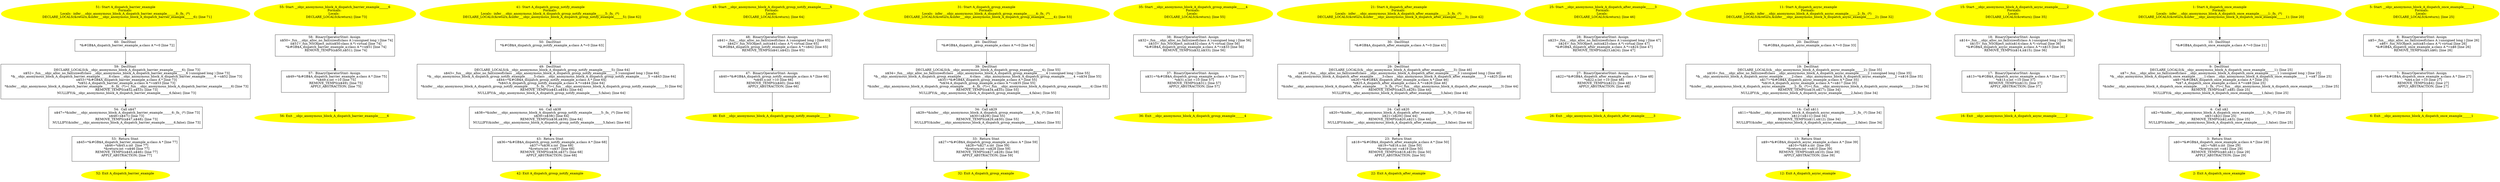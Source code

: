digraph iCFG {
60 [label="60:  DeclStmt \n   *&#GB$A_dispatch_barrier_example_a:class A *=0 [line 72]\n " shape="box"]
	

	 60 -> 59 ;
59 [label="59:  DeclStmt \n   DECLARE_LOCALS(&__objc_anonymous_block_A_dispatch_barrier_example______6); [line 73]\n  n$52=_fun___objc_alloc_no_fail(sizeof(class __objc_anonymous_block_A_dispatch_barrier_example______6 ):unsigned long ) [line 73]\n  *&__objc_anonymous_block_A_dispatch_barrier_example______6:class __objc_anonymous_block_A_dispatch_barrier_example______6 =n$52 [line 73]\n  n$53=*&#GB$A_dispatch_barrier_example_a:class A * [line 73]\n  *n$52.A_dispatch_barrier_example_a:class A *=n$53 [line 73]\n  *&infer___objc_anonymous_block_A_dispatch_barrier_example______6:_fn_ (*)=(_fun___objc_anonymous_block_A_dispatch_barrier_example______6) [line 73]\n  REMOVE_TEMPS(n$52,n$53); [line 73]\n  NULLIFY(&__objc_anonymous_block_A_dispatch_barrier_example______6,false); [line 73]\n " shape="box"]
	

	 59 -> 54 ;
58 [label="58:  BinaryOperatorStmt: Assign \n   n$50=_fun___objc_alloc_no_fail(sizeof(class A ):unsigned long ) [line 74]\n  n$51=_fun_NSObject_init(n$50:class A *) virtual [line 74]\n  *&#GB$A_dispatch_barrier_example_a:class A *=n$51 [line 74]\n  REMOVE_TEMPS(n$50,n$51); [line 74]\n " shape="box"]
	

	 58 -> 57 ;
57 [label="57:  BinaryOperatorStmt: Assign \n   n$49=*&#GB$A_dispatch_barrier_example_a:class A * [line 75]\n  *n$49.x:int =10 [line 75]\n  REMOVE_TEMPS(n$49); [line 75]\n  APPLY_ABSTRACTION; [line 75]\n " shape="box"]
	

	 57 -> 56 ;
56 [label="56: Exit __objc_anonymous_block_A_dispatch_barrier_example______6 \n  " color=yellow style=filled]
	

55 [label="55: Start __objc_anonymous_block_A_dispatch_barrier_example______6\nFormals: \nLocals:  \n   DECLARE_LOCALS(&return); [line 73]\n " color=yellow style=filled]
	

	 55 -> 58 ;
54 [label="54:  Call n$47 \n   n$47=*&infer___objc_anonymous_block_A_dispatch_barrier_example______6:_fn_ (*) [line 73]\n  n$48=n$47() [line 73]\n  REMOVE_TEMPS(n$47,n$48); [line 73]\n  NULLIFY(&infer___objc_anonymous_block_A_dispatch_barrier_example______6,false); [line 73]\n " shape="box"]
	

	 54 -> 53 ;
53 [label="53:  Return Stmt \n   n$45=*&#GB$A_dispatch_barrier_example_a:class A * [line 77]\n  n$46=*n$45.x:int  [line 77]\n  *&return:int =n$46 [line 77]\n  REMOVE_TEMPS(n$45,n$46); [line 77]\n  APPLY_ABSTRACTION; [line 77]\n " shape="box"]
	

	 53 -> 52 ;
52 [label="52: Exit A_dispatch_barrier_example \n  " color=yellow style=filled]
	

51 [label="51: Start A_dispatch_barrier_example\nFormals: \nLocals:  infer___objc_anonymous_block_A_dispatch_barrier_example______6:_fn_ (*) \n   DECLARE_LOCALS(&return,&infer___objc_anonymous_block_A_dispatch_barrier_example______6); [line 71]\n " color=yellow style=filled]
	

	 51 -> 60 ;
50 [label="50:  DeclStmt \n   *&#GB$A_dispatch_group_notify_example_a:class A *=0 [line 63]\n " shape="box"]
	

	 50 -> 49 ;
49 [label="49:  DeclStmt \n   DECLARE_LOCALS(&__objc_anonymous_block_A_dispatch_group_notify_example______5); [line 64]\n  n$43=_fun___objc_alloc_no_fail(sizeof(class __objc_anonymous_block_A_dispatch_group_notify_example______5 ):unsigned long ) [line 64]\n  *&__objc_anonymous_block_A_dispatch_group_notify_example______5:class __objc_anonymous_block_A_dispatch_group_notify_example______5 =n$43 [line 64]\n  n$44=*&#GB$A_dispatch_group_notify_example_a:class A * [line 64]\n  *n$43.A_dispatch_group_notify_example_a:class A *=n$44 [line 64]\n  *&infer___objc_anonymous_block_A_dispatch_group_notify_example______5:_fn_ (*)=(_fun___objc_anonymous_block_A_dispatch_group_notify_example______5) [line 64]\n  REMOVE_TEMPS(n$43,n$44); [line 64]\n  NULLIFY(&__objc_anonymous_block_A_dispatch_group_notify_example______5,false); [line 64]\n " shape="box"]
	

	 49 -> 44 ;
48 [label="48:  BinaryOperatorStmt: Assign \n   n$41=_fun___objc_alloc_no_fail(sizeof(class A ):unsigned long ) [line 65]\n  n$42=_fun_NSObject_init(n$41:class A *) virtual [line 65]\n  *&#GB$A_dispatch_group_notify_example_a:class A *=n$42 [line 65]\n  REMOVE_TEMPS(n$41,n$42); [line 65]\n " shape="box"]
	

	 48 -> 47 ;
47 [label="47:  BinaryOperatorStmt: Assign \n   n$40=*&#GB$A_dispatch_group_notify_example_a:class A * [line 66]\n  *n$40.x:int =10 [line 66]\n  REMOVE_TEMPS(n$40); [line 66]\n  APPLY_ABSTRACTION; [line 66]\n " shape="box"]
	

	 47 -> 46 ;
46 [label="46: Exit __objc_anonymous_block_A_dispatch_group_notify_example______5 \n  " color=yellow style=filled]
	

45 [label="45: Start __objc_anonymous_block_A_dispatch_group_notify_example______5\nFormals: \nLocals:  \n   DECLARE_LOCALS(&return); [line 64]\n " color=yellow style=filled]
	

	 45 -> 48 ;
44 [label="44:  Call n$38 \n   n$38=*&infer___objc_anonymous_block_A_dispatch_group_notify_example______5:_fn_ (*) [line 64]\n  n$39=n$38() [line 64]\n  REMOVE_TEMPS(n$38,n$39); [line 64]\n  NULLIFY(&infer___objc_anonymous_block_A_dispatch_group_notify_example______5,false); [line 64]\n " shape="box"]
	

	 44 -> 43 ;
43 [label="43:  Return Stmt \n   n$36=*&#GB$A_dispatch_group_notify_example_a:class A * [line 68]\n  n$37=*n$36.x:int  [line 68]\n  *&return:int =n$37 [line 68]\n  REMOVE_TEMPS(n$36,n$37); [line 68]\n  APPLY_ABSTRACTION; [line 68]\n " shape="box"]
	

	 43 -> 42 ;
42 [label="42: Exit A_dispatch_group_notify_example \n  " color=yellow style=filled]
	

41 [label="41: Start A_dispatch_group_notify_example\nFormals: \nLocals:  infer___objc_anonymous_block_A_dispatch_group_notify_example______5:_fn_ (*) \n   DECLARE_LOCALS(&return,&infer___objc_anonymous_block_A_dispatch_group_notify_example______5); [line 62]\n " color=yellow style=filled]
	

	 41 -> 50 ;
40 [label="40:  DeclStmt \n   *&#GB$A_dispatch_group_example_a:class A *=0 [line 54]\n " shape="box"]
	

	 40 -> 39 ;
39 [label="39:  DeclStmt \n   DECLARE_LOCALS(&__objc_anonymous_block_A_dispatch_group_example______4); [line 55]\n  n$34=_fun___objc_alloc_no_fail(sizeof(class __objc_anonymous_block_A_dispatch_group_example______4 ):unsigned long ) [line 55]\n  *&__objc_anonymous_block_A_dispatch_group_example______4:class __objc_anonymous_block_A_dispatch_group_example______4 =n$34 [line 55]\n  n$35=*&#GB$A_dispatch_group_example_a:class A * [line 55]\n  *n$34.A_dispatch_group_example_a:class A *=n$35 [line 55]\n  *&infer___objc_anonymous_block_A_dispatch_group_example______4:_fn_ (*)=(_fun___objc_anonymous_block_A_dispatch_group_example______4) [line 55]\n  REMOVE_TEMPS(n$34,n$35); [line 55]\n  NULLIFY(&__objc_anonymous_block_A_dispatch_group_example______4,false); [line 55]\n " shape="box"]
	

	 39 -> 34 ;
38 [label="38:  BinaryOperatorStmt: Assign \n   n$32=_fun___objc_alloc_no_fail(sizeof(class A ):unsigned long ) [line 56]\n  n$33=_fun_NSObject_init(n$32:class A *) virtual [line 56]\n  *&#GB$A_dispatch_group_example_a:class A *=n$33 [line 56]\n  REMOVE_TEMPS(n$32,n$33); [line 56]\n " shape="box"]
	

	 38 -> 37 ;
37 [label="37:  BinaryOperatorStmt: Assign \n   n$31=*&#GB$A_dispatch_group_example_a:class A * [line 57]\n  *n$31.x:int =10 [line 57]\n  REMOVE_TEMPS(n$31); [line 57]\n  APPLY_ABSTRACTION; [line 57]\n " shape="box"]
	

	 37 -> 36 ;
36 [label="36: Exit __objc_anonymous_block_A_dispatch_group_example______4 \n  " color=yellow style=filled]
	

35 [label="35: Start __objc_anonymous_block_A_dispatch_group_example______4\nFormals: \nLocals:  \n   DECLARE_LOCALS(&return); [line 55]\n " color=yellow style=filled]
	

	 35 -> 38 ;
34 [label="34:  Call n$29 \n   n$29=*&infer___objc_anonymous_block_A_dispatch_group_example______4:_fn_ (*) [line 55]\n  n$30=n$29() [line 55]\n  REMOVE_TEMPS(n$29,n$30); [line 55]\n  NULLIFY(&infer___objc_anonymous_block_A_dispatch_group_example______4,false); [line 55]\n " shape="box"]
	

	 34 -> 33 ;
33 [label="33:  Return Stmt \n   n$27=*&#GB$A_dispatch_group_example_a:class A * [line 59]\n  n$28=*n$27.x:int  [line 59]\n  *&return:int =n$28 [line 59]\n  REMOVE_TEMPS(n$27,n$28); [line 59]\n  APPLY_ABSTRACTION; [line 59]\n " shape="box"]
	

	 33 -> 32 ;
32 [label="32: Exit A_dispatch_group_example \n  " color=yellow style=filled]
	

31 [label="31: Start A_dispatch_group_example\nFormals: \nLocals:  infer___objc_anonymous_block_A_dispatch_group_example______4:_fn_ (*) \n   DECLARE_LOCALS(&return,&infer___objc_anonymous_block_A_dispatch_group_example______4); [line 53]\n " color=yellow style=filled]
	

	 31 -> 40 ;
30 [label="30:  DeclStmt \n   *&#GB$A_dispatch_after_example_a:class A *=0 [line 43]\n " shape="box"]
	

	 30 -> 29 ;
29 [label="29:  DeclStmt \n   DECLARE_LOCALS(&__objc_anonymous_block_A_dispatch_after_example______3); [line 46]\n  n$25=_fun___objc_alloc_no_fail(sizeof(class __objc_anonymous_block_A_dispatch_after_example______3 ):unsigned long ) [line 46]\n  *&__objc_anonymous_block_A_dispatch_after_example______3:class __objc_anonymous_block_A_dispatch_after_example______3 =n$25 [line 46]\n  n$26=*&#GB$A_dispatch_after_example_a:class A * [line 46]\n  *n$25.A_dispatch_after_example_a:class A *=n$26 [line 46]\n  *&infer___objc_anonymous_block_A_dispatch_after_example______3:_fn_ (*)=(_fun___objc_anonymous_block_A_dispatch_after_example______3) [line 44]\n  REMOVE_TEMPS(n$25,n$26); [line 44]\n  NULLIFY(&__objc_anonymous_block_A_dispatch_after_example______3,false); [line 44]\n " shape="box"]
	

	 29 -> 24 ;
28 [label="28:  BinaryOperatorStmt: Assign \n   n$23=_fun___objc_alloc_no_fail(sizeof(class A ):unsigned long ) [line 47]\n  n$24=_fun_NSObject_init(n$23:class A *) virtual [line 47]\n  *&#GB$A_dispatch_after_example_a:class A *=n$24 [line 47]\n  REMOVE_TEMPS(n$23,n$24); [line 47]\n " shape="box"]
	

	 28 -> 27 ;
27 [label="27:  BinaryOperatorStmt: Assign \n   n$22=*&#GB$A_dispatch_after_example_a:class A * [line 48]\n  *n$22.x:int =10 [line 48]\n  REMOVE_TEMPS(n$22); [line 48]\n  APPLY_ABSTRACTION; [line 48]\n " shape="box"]
	

	 27 -> 26 ;
26 [label="26: Exit __objc_anonymous_block_A_dispatch_after_example______3 \n  " color=yellow style=filled]
	

25 [label="25: Start __objc_anonymous_block_A_dispatch_after_example______3\nFormals: \nLocals:  \n   DECLARE_LOCALS(&return); [line 46]\n " color=yellow style=filled]
	

	 25 -> 28 ;
24 [label="24:  Call n$20 \n   n$20=*&infer___objc_anonymous_block_A_dispatch_after_example______3:_fn_ (*) [line 44]\n  n$21=n$20() [line 44]\n  REMOVE_TEMPS(n$20,n$21); [line 44]\n  NULLIFY(&infer___objc_anonymous_block_A_dispatch_after_example______3,false); [line 44]\n " shape="box"]
	

	 24 -> 23 ;
23 [label="23:  Return Stmt \n   n$18=*&#GB$A_dispatch_after_example_a:class A * [line 50]\n  n$19=*n$18.x:int  [line 50]\n  *&return:int =n$19 [line 50]\n  REMOVE_TEMPS(n$18,n$19); [line 50]\n  APPLY_ABSTRACTION; [line 50]\n " shape="box"]
	

	 23 -> 22 ;
22 [label="22: Exit A_dispatch_after_example \n  " color=yellow style=filled]
	

21 [label="21: Start A_dispatch_after_example\nFormals: \nLocals:  infer___objc_anonymous_block_A_dispatch_after_example______3:_fn_ (*) \n   DECLARE_LOCALS(&return,&infer___objc_anonymous_block_A_dispatch_after_example______3); [line 42]\n " color=yellow style=filled]
	

	 21 -> 30 ;
20 [label="20:  DeclStmt \n   *&#GB$A_dispatch_async_example_a:class A *=0 [line 33]\n " shape="box"]
	

	 20 -> 19 ;
19 [label="19:  DeclStmt \n   DECLARE_LOCALS(&__objc_anonymous_block_A_dispatch_async_example______2); [line 35]\n  n$16=_fun___objc_alloc_no_fail(sizeof(class __objc_anonymous_block_A_dispatch_async_example______2 ):unsigned long ) [line 35]\n  *&__objc_anonymous_block_A_dispatch_async_example______2:class __objc_anonymous_block_A_dispatch_async_example______2 =n$16 [line 35]\n  n$17=*&#GB$A_dispatch_async_example_a:class A * [line 35]\n  *n$16.A_dispatch_async_example_a:class A *=n$17 [line 35]\n  *&infer___objc_anonymous_block_A_dispatch_async_example______2:_fn_ (*)=(_fun___objc_anonymous_block_A_dispatch_async_example______2) [line 34]\n  REMOVE_TEMPS(n$16,n$17); [line 34]\n  NULLIFY(&__objc_anonymous_block_A_dispatch_async_example______2,false); [line 34]\n " shape="box"]
	

	 19 -> 14 ;
18 [label="18:  BinaryOperatorStmt: Assign \n   n$14=_fun___objc_alloc_no_fail(sizeof(class A ):unsigned long ) [line 36]\n  n$15=_fun_NSObject_init(n$14:class A *) virtual [line 36]\n  *&#GB$A_dispatch_async_example_a:class A *=n$15 [line 36]\n  REMOVE_TEMPS(n$14,n$15); [line 36]\n " shape="box"]
	

	 18 -> 17 ;
17 [label="17:  BinaryOperatorStmt: Assign \n   n$13=*&#GB$A_dispatch_async_example_a:class A * [line 37]\n  *n$13.x:int =10 [line 37]\n  REMOVE_TEMPS(n$13); [line 37]\n  APPLY_ABSTRACTION; [line 37]\n " shape="box"]
	

	 17 -> 16 ;
16 [label="16: Exit __objc_anonymous_block_A_dispatch_async_example______2 \n  " color=yellow style=filled]
	

15 [label="15: Start __objc_anonymous_block_A_dispatch_async_example______2\nFormals: \nLocals:  \n   DECLARE_LOCALS(&return); [line 35]\n " color=yellow style=filled]
	

	 15 -> 18 ;
14 [label="14:  Call n$11 \n   n$11=*&infer___objc_anonymous_block_A_dispatch_async_example______2:_fn_ (*) [line 34]\n  n$12=n$11() [line 34]\n  REMOVE_TEMPS(n$11,n$12); [line 34]\n  NULLIFY(&infer___objc_anonymous_block_A_dispatch_async_example______2,false); [line 34]\n " shape="box"]
	

	 14 -> 13 ;
13 [label="13:  Return Stmt \n   n$9=*&#GB$A_dispatch_async_example_a:class A * [line 39]\n  n$10=*n$9.x:int  [line 39]\n  *&return:int =n$10 [line 39]\n  REMOVE_TEMPS(n$9,n$10); [line 39]\n  APPLY_ABSTRACTION; [line 39]\n " shape="box"]
	

	 13 -> 12 ;
12 [label="12: Exit A_dispatch_async_example \n  " color=yellow style=filled]
	

11 [label="11: Start A_dispatch_async_example\nFormals: \nLocals:  infer___objc_anonymous_block_A_dispatch_async_example______2:_fn_ (*) \n   DECLARE_LOCALS(&return,&infer___objc_anonymous_block_A_dispatch_async_example______2); [line 32]\n " color=yellow style=filled]
	

	 11 -> 20 ;
10 [label="10:  DeclStmt \n   *&#GB$A_dispatch_once_example_a:class A *=0 [line 21]\n " shape="box"]
	

	 10 -> 9 ;
9 [label="9:  DeclStmt \n   DECLARE_LOCALS(&__objc_anonymous_block_A_dispatch_once_example______1); [line 25]\n  n$7=_fun___objc_alloc_no_fail(sizeof(class __objc_anonymous_block_A_dispatch_once_example______1 ):unsigned long ) [line 25]\n  *&__objc_anonymous_block_A_dispatch_once_example______1:class __objc_anonymous_block_A_dispatch_once_example______1 =n$7 [line 25]\n  n$8=*&#GB$A_dispatch_once_example_a:class A * [line 25]\n  *n$7.A_dispatch_once_example_a:class A *=n$8 [line 25]\n  *&infer___objc_anonymous_block_A_dispatch_once_example______1:_fn_ (*)=(_fun___objc_anonymous_block_A_dispatch_once_example______1) [line 25]\n  REMOVE_TEMPS(n$7,n$8); [line 25]\n  NULLIFY(&__objc_anonymous_block_A_dispatch_once_example______1,false); [line 25]\n " shape="box"]
	

	 9 -> 4 ;
8 [label="8:  BinaryOperatorStmt: Assign \n   n$5=_fun___objc_alloc_no_fail(sizeof(class A ):unsigned long ) [line 26]\n  n$6=_fun_NSObject_init(n$5:class A *) virtual [line 26]\n  *&#GB$A_dispatch_once_example_a:class A *=n$6 [line 26]\n  REMOVE_TEMPS(n$5,n$6); [line 26]\n " shape="box"]
	

	 8 -> 7 ;
7 [label="7:  BinaryOperatorStmt: Assign \n   n$4=*&#GB$A_dispatch_once_example_a:class A * [line 27]\n  *n$4.x:int =10 [line 27]\n  REMOVE_TEMPS(n$4); [line 27]\n  APPLY_ABSTRACTION; [line 27]\n " shape="box"]
	

	 7 -> 6 ;
6 [label="6: Exit __objc_anonymous_block_A_dispatch_once_example______1 \n  " color=yellow style=filled]
	

5 [label="5: Start __objc_anonymous_block_A_dispatch_once_example______1\nFormals: \nLocals:  \n   DECLARE_LOCALS(&return); [line 25]\n " color=yellow style=filled]
	

	 5 -> 8 ;
4 [label="4:  Call n$2 \n   n$2=*&infer___objc_anonymous_block_A_dispatch_once_example______1:_fn_ (*) [line 25]\n  n$3=n$2() [line 25]\n  REMOVE_TEMPS(n$2,n$3); [line 25]\n  NULLIFY(&infer___objc_anonymous_block_A_dispatch_once_example______1,false); [line 25]\n " shape="box"]
	

	 4 -> 3 ;
3 [label="3:  Return Stmt \n   n$0=*&#GB$A_dispatch_once_example_a:class A * [line 29]\n  n$1=*n$0.x:int  [line 29]\n  *&return:int =n$1 [line 29]\n  REMOVE_TEMPS(n$0,n$1); [line 29]\n  APPLY_ABSTRACTION; [line 29]\n " shape="box"]
	

	 3 -> 2 ;
2 [label="2: Exit A_dispatch_once_example \n  " color=yellow style=filled]
	

1 [label="1: Start A_dispatch_once_example\nFormals: \nLocals:  infer___objc_anonymous_block_A_dispatch_once_example______1:_fn_ (*) \n   DECLARE_LOCALS(&return,&infer___objc_anonymous_block_A_dispatch_once_example______1); [line 20]\n " color=yellow style=filled]
	

	 1 -> 10 ;
}
